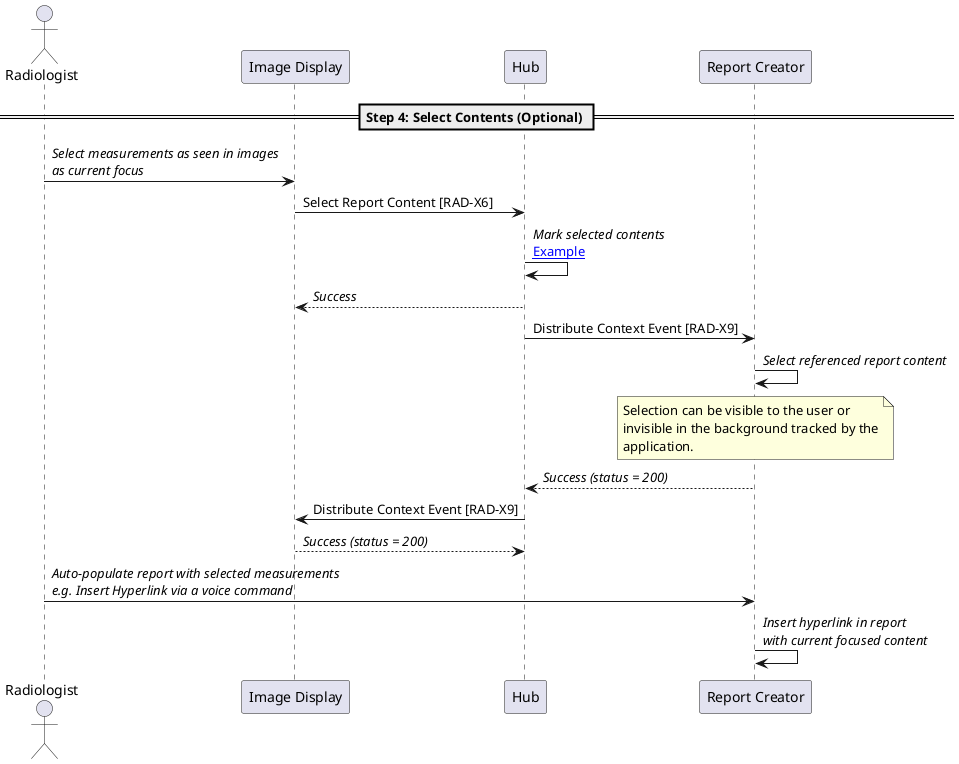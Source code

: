 @startuml

actor Radiologist as User
participant "Image Display" as PACS
participant "Hub" as Hub
participant "Report Creator" as Report

== Step 4: Select Contents (Optional) ==

User->PACS: //Select measurements as seen in images//\n//as current focus//

PACS->Hub: Select Report Content [RAD-X6]
Hub->Hub: //Mark selected contents//\n[[select_study_and_observation.html#available-context-and-content-in-hub Example]]
Hub-->PACS: //Success//

Hub->Report: Distribute Context Event [RAD-X9]

Report->Report: //Select referenced report content//
note over Report
Selection can be visible to the user or
invisible in the background tracked by the
application.
end note

Report-->Hub: //Success (status = 200)//

Hub->PACS: Distribute Context Event [RAD-X9]
PACS-->Hub: //Success (status = 200)//

User->Report: //Auto-populate report with selected measurements//\n//e.g. Insert Hyperlink via a voice command//

Report->Report: //Insert hyperlink in report//\n//with current focused content//

@enduml